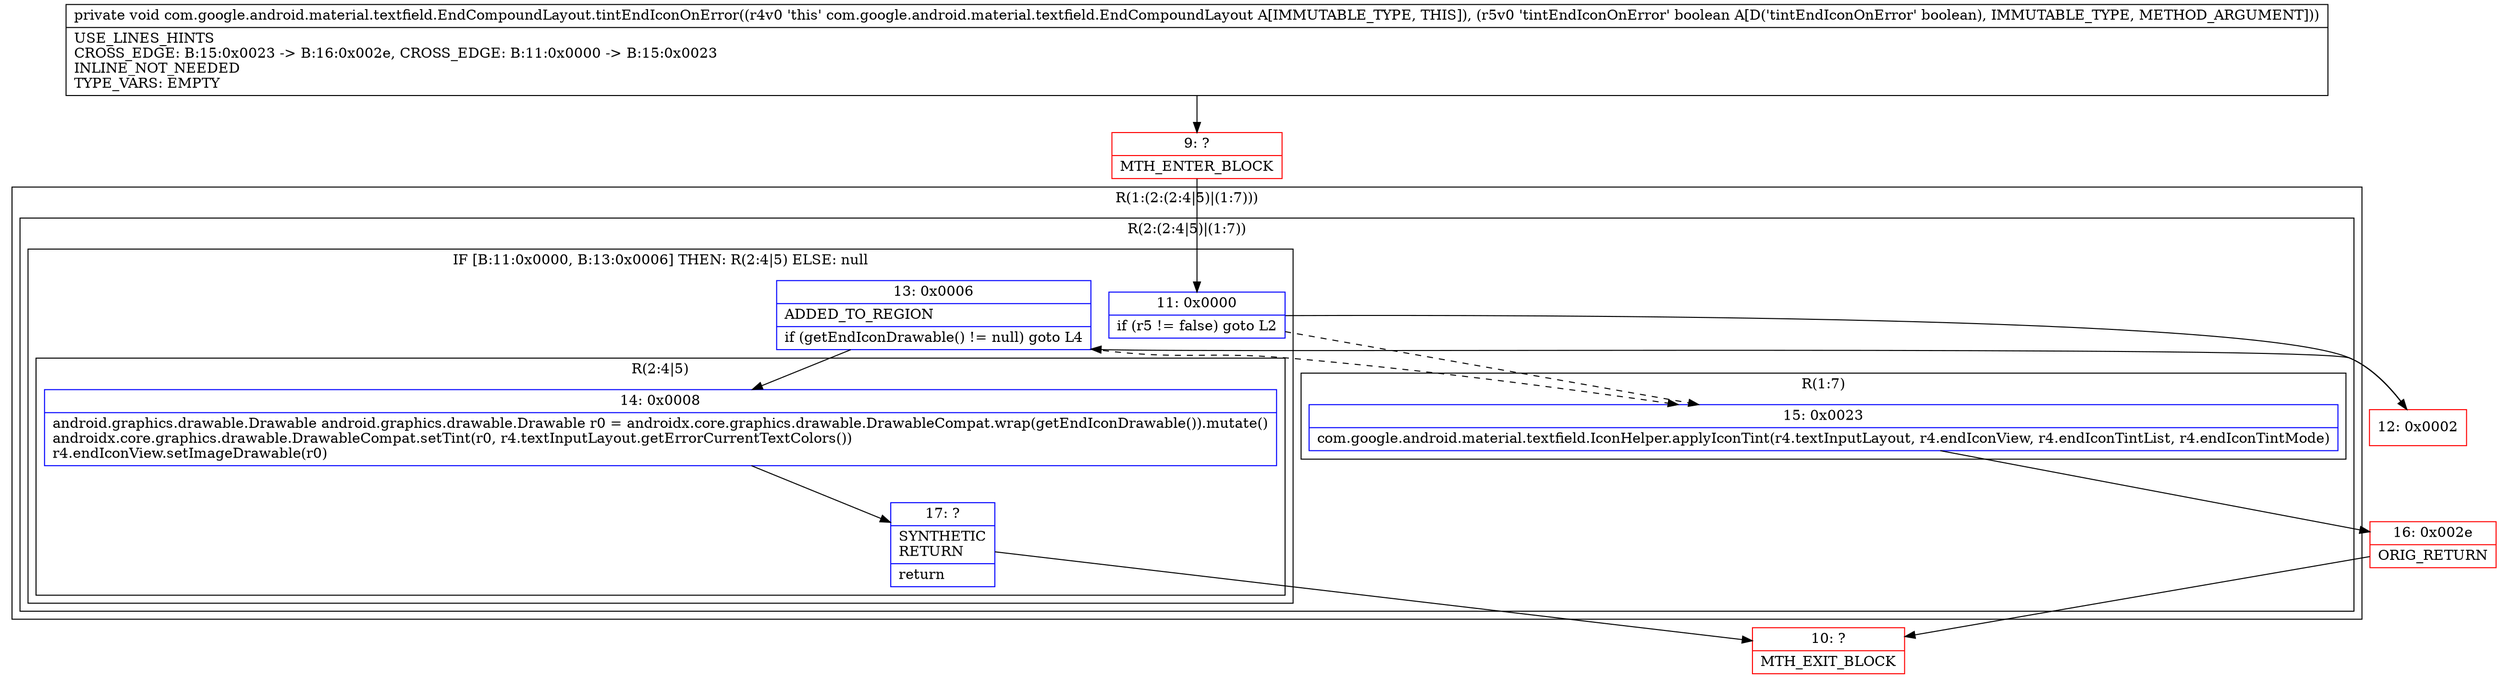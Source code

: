 digraph "CFG forcom.google.android.material.textfield.EndCompoundLayout.tintEndIconOnError(Z)V" {
subgraph cluster_Region_1724518551 {
label = "R(1:(2:(2:4|5)|(1:7)))";
node [shape=record,color=blue];
subgraph cluster_Region_382419708 {
label = "R(2:(2:4|5)|(1:7))";
node [shape=record,color=blue];
subgraph cluster_IfRegion_1259718116 {
label = "IF [B:11:0x0000, B:13:0x0006] THEN: R(2:4|5) ELSE: null";
node [shape=record,color=blue];
Node_11 [shape=record,label="{11\:\ 0x0000|if (r5 != false) goto L2\l}"];
Node_13 [shape=record,label="{13\:\ 0x0006|ADDED_TO_REGION\l|if (getEndIconDrawable() != null) goto L4\l}"];
subgraph cluster_Region_2113942841 {
label = "R(2:4|5)";
node [shape=record,color=blue];
Node_14 [shape=record,label="{14\:\ 0x0008|android.graphics.drawable.Drawable android.graphics.drawable.Drawable r0 = androidx.core.graphics.drawable.DrawableCompat.wrap(getEndIconDrawable()).mutate()\landroidx.core.graphics.drawable.DrawableCompat.setTint(r0, r4.textInputLayout.getErrorCurrentTextColors())\lr4.endIconView.setImageDrawable(r0)\l}"];
Node_17 [shape=record,label="{17\:\ ?|SYNTHETIC\lRETURN\l|return\l}"];
}
}
subgraph cluster_Region_984458011 {
label = "R(1:7)";
node [shape=record,color=blue];
Node_15 [shape=record,label="{15\:\ 0x0023|com.google.android.material.textfield.IconHelper.applyIconTint(r4.textInputLayout, r4.endIconView, r4.endIconTintList, r4.endIconTintMode)\l}"];
}
}
}
Node_9 [shape=record,color=red,label="{9\:\ ?|MTH_ENTER_BLOCK\l}"];
Node_12 [shape=record,color=red,label="{12\:\ 0x0002}"];
Node_10 [shape=record,color=red,label="{10\:\ ?|MTH_EXIT_BLOCK\l}"];
Node_16 [shape=record,color=red,label="{16\:\ 0x002e|ORIG_RETURN\l}"];
MethodNode[shape=record,label="{private void com.google.android.material.textfield.EndCompoundLayout.tintEndIconOnError((r4v0 'this' com.google.android.material.textfield.EndCompoundLayout A[IMMUTABLE_TYPE, THIS]), (r5v0 'tintEndIconOnError' boolean A[D('tintEndIconOnError' boolean), IMMUTABLE_TYPE, METHOD_ARGUMENT]))  | USE_LINES_HINTS\lCROSS_EDGE: B:15:0x0023 \-\> B:16:0x002e, CROSS_EDGE: B:11:0x0000 \-\> B:15:0x0023\lINLINE_NOT_NEEDED\lTYPE_VARS: EMPTY\l}"];
MethodNode -> Node_9;Node_11 -> Node_12;
Node_11 -> Node_15[style=dashed];
Node_13 -> Node_14;
Node_13 -> Node_15[style=dashed];
Node_14 -> Node_17;
Node_17 -> Node_10;
Node_15 -> Node_16;
Node_9 -> Node_11;
Node_12 -> Node_13;
Node_16 -> Node_10;
}

